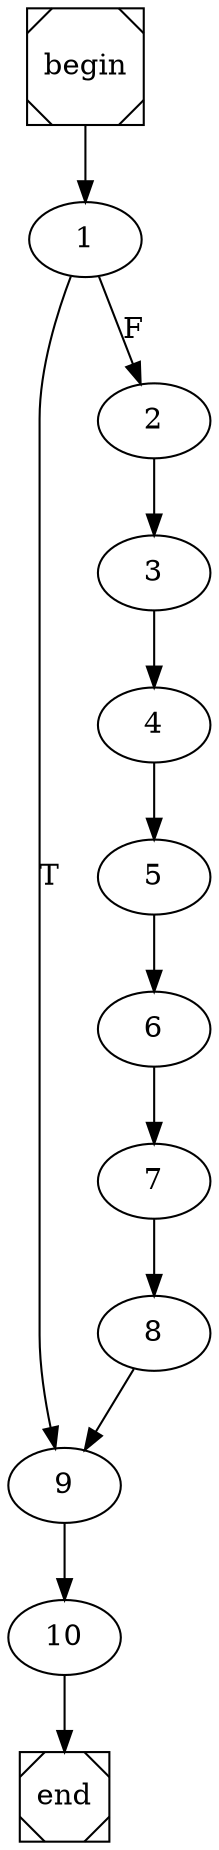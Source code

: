 digraph cfg {
	begin [shape=Msquare];
	end [shape=Msquare];
	begin -> 1;	1 -> 9[label=T];	1 -> 2[label=F];	2 -> 3;	3 -> 4;	4 -> 5;	5 -> 6;	6 -> 7;	7 -> 8;	8 -> 9;	9 -> 10;	10 -> end;}
